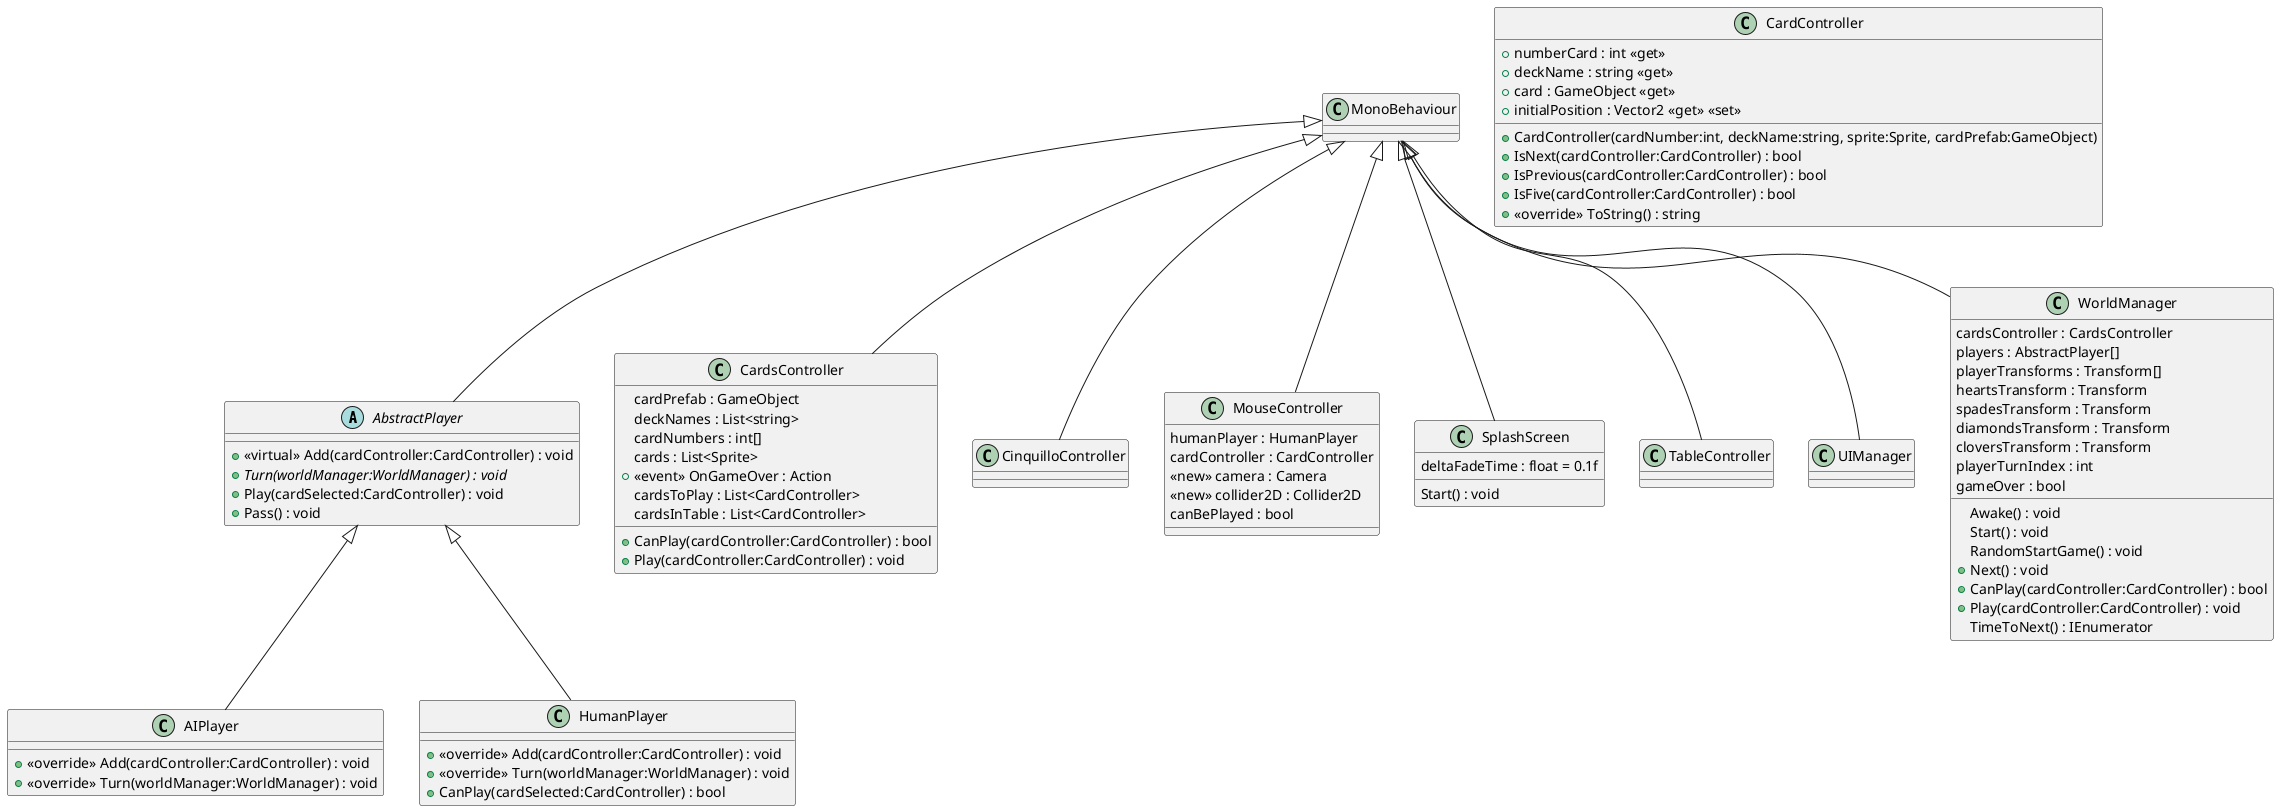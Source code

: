 @startuml
abstract class AbstractPlayer {
    + <<virtual>> Add(cardController:CardController) : void
    + {abstract} Turn(worldManager:WorldManager) : void
    + Play(cardSelected:CardController) : void
    + Pass() : void
}
MonoBehaviour <|-- AbstractPlayer
class AIPlayer {
    + <<override>> Add(cardController:CardController) : void
    + <<override>> Turn(worldManager:WorldManager) : void
}
AbstractPlayer <|-- AIPlayer
class CardController {
    + numberCard : int <<get>>
    + deckName : string <<get>>
    + card : GameObject <<get>>
    + initialPosition : Vector2 <<get>> <<set>>
    + CardController(cardNumber:int, deckName:string, sprite:Sprite, cardPrefab:GameObject)
    + IsNext(cardController:CardController) : bool
    + IsPrevious(cardController:CardController) : bool
    + IsFive(cardController:CardController) : bool
    + <<override>> ToString() : string
}
class CardsController {
    cardPrefab : GameObject
    deckNames : List<string>
    cardNumbers : int[]
    cards : List<Sprite>
    +  <<event>> OnGameOver : Action 
    cardsToPlay : List<CardController>
    cardsInTable : List<CardController>
    + CanPlay(cardController:CardController) : bool
    + Play(cardController:CardController) : void
}
MonoBehaviour <|-- CardsController
class CinquilloController {
}
MonoBehaviour <|-- CinquilloController
class HumanPlayer {
    + <<override>> Add(cardController:CardController) : void
    + <<override>> Turn(worldManager:WorldManager) : void
    + CanPlay(cardSelected:CardController) : bool
}
AbstractPlayer <|-- HumanPlayer
class MouseController {
    humanPlayer : HumanPlayer
    cardController : CardController
    <<new>> camera : Camera
    <<new>> collider2D : Collider2D
    canBePlayed : bool
}
MonoBehaviour <|-- MouseController
class SplashScreen {
    deltaFadeTime : float = 0.1f
    Start() : void
}
MonoBehaviour <|-- SplashScreen
class TableController {
}
MonoBehaviour <|-- TableController
class UIManager {
}
MonoBehaviour <|-- UIManager
class WorldManager {
    cardsController : CardsController
    players : AbstractPlayer[]
    playerTransforms : Transform[]
    heartsTransform : Transform
    spadesTransform : Transform
    diamondsTransform : Transform
    cloversTransform : Transform
    playerTurnIndex : int
    gameOver : bool
    Awake() : void
    Start() : void
    RandomStartGame() : void
    + Next() : void
    + CanPlay(cardController:CardController) : bool
    + Play(cardController:CardController) : void
    TimeToNext() : IEnumerator
}
MonoBehaviour <|-- WorldManager
@enduml
